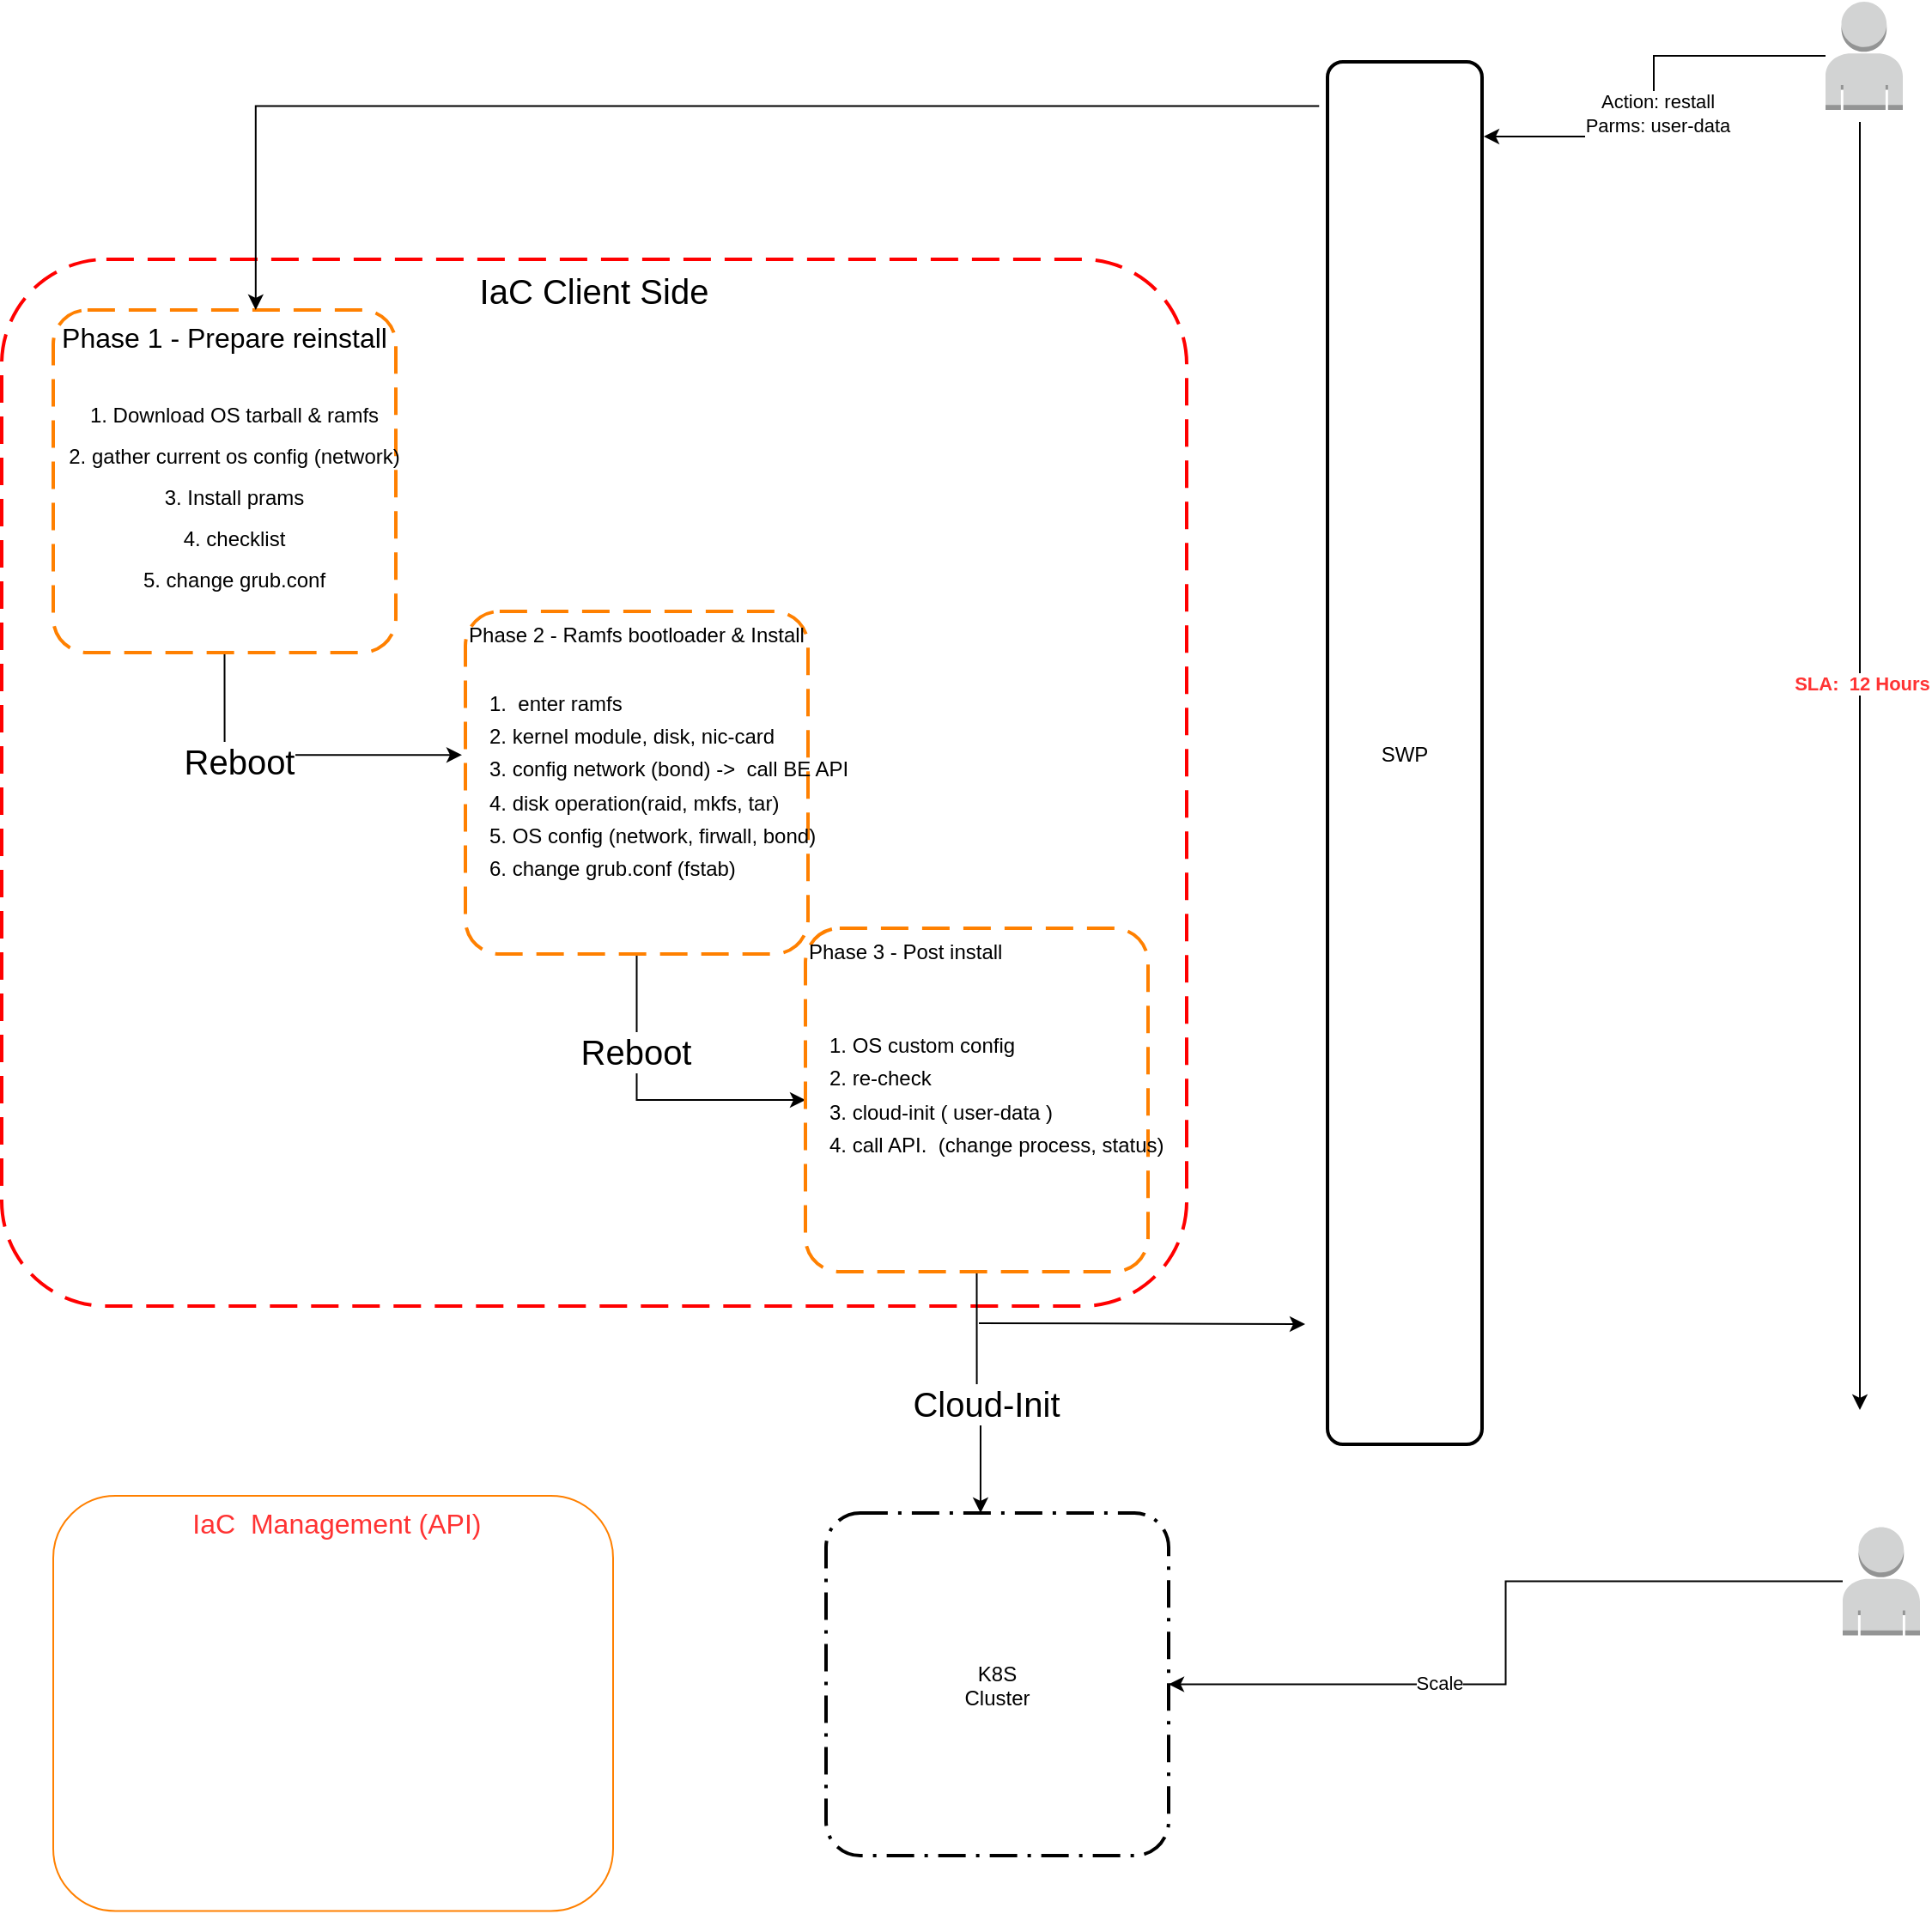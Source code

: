 <mxfile version="15.5.7" type="github">
  <diagram id="bArWBJNuVLb29TRbrBYO" name="Page-1">
    <mxGraphModel dx="1351" dy="717" grid="1" gridSize="10" guides="1" tooltips="1" connect="1" arrows="1" fold="1" page="1" pageScale="1" pageWidth="827" pageHeight="1169" math="0" shadow="0">
      <root>
        <mxCell id="0" />
        <mxCell id="1" parent="0" />
        <mxCell id="XNvCActNa8ESoV5YzHep-17" value="IaC Client Side" style="rounded=1;arcSize=10;dashed=1;strokeColor=#ff0000;fillColor=none;gradientColor=none;dashPattern=8 4;strokeWidth=2;verticalAlign=top;fontSize=20;" vertex="1" parent="1">
          <mxGeometry x="68" y="320" width="690" height="609.5" as="geometry" />
        </mxCell>
        <mxCell id="XNvCActNa8ESoV5YzHep-19" style="edgeStyle=orthogonalEdgeStyle;rounded=0;orthogonalLoop=1;jettySize=auto;html=1;entryX=0;entryY=0.5;entryDx=0;entryDy=0;fontSize=20;" edge="1" parent="1" source="XNvCActNa8ESoV5YzHep-1" target="XNvCActNa8ESoV5YzHep-3">
          <mxGeometry relative="1" as="geometry" />
        </mxCell>
        <mxCell id="XNvCActNa8ESoV5YzHep-21" value="Reboot" style="edgeLabel;html=1;align=center;verticalAlign=middle;resizable=0;points=[];fontSize=20;" vertex="1" connectable="0" parent="XNvCActNa8ESoV5YzHep-19">
          <mxGeometry x="-0.388" y="-1" relative="1" as="geometry">
            <mxPoint as="offset" />
          </mxGeometry>
        </mxCell>
        <mxCell id="XNvCActNa8ESoV5YzHep-1" value="Phase 2 - Ramfs bootloader &amp; Install&#xa;" style="rounded=1;arcSize=10;dashed=1;strokeColor=#FF8000;fillColor=none;gradientColor=none;dashPattern=8 4;strokeWidth=2;verticalAlign=top;" vertex="1" parent="1">
          <mxGeometry x="338" y="525" width="199.5" height="199.5" as="geometry" />
        </mxCell>
        <mxCell id="XNvCActNa8ESoV5YzHep-18" style="edgeStyle=orthogonalEdgeStyle;rounded=0;orthogonalLoop=1;jettySize=auto;html=1;entryX=-0.01;entryY=0.419;entryDx=0;entryDy=0;entryPerimeter=0;fontSize=20;exitX=0.5;exitY=1;exitDx=0;exitDy=0;" edge="1" parent="1" source="XNvCActNa8ESoV5YzHep-2" target="XNvCActNa8ESoV5YzHep-1">
          <mxGeometry relative="1" as="geometry" />
        </mxCell>
        <mxCell id="XNvCActNa8ESoV5YzHep-20" value="Reboot" style="edgeLabel;html=1;align=center;verticalAlign=middle;resizable=0;points=[];fontSize=20;" vertex="1" connectable="0" parent="XNvCActNa8ESoV5YzHep-18">
          <mxGeometry x="-0.315" y="-3" relative="1" as="geometry">
            <mxPoint as="offset" />
          </mxGeometry>
        </mxCell>
        <mxCell id="XNvCActNa8ESoV5YzHep-2" value="Phase 1 - Prepare reinstall&#xa;" style="rounded=1;arcSize=10;dashed=1;strokeColor=#FF8000;fillColor=none;gradientColor=none;dashPattern=8 4;strokeWidth=2;verticalAlign=top;fontSize=16;" vertex="1" parent="1">
          <mxGeometry x="98" y="349.5" width="199.5" height="199.5" as="geometry" />
        </mxCell>
        <mxCell id="XNvCActNa8ESoV5YzHep-22" style="edgeStyle=orthogonalEdgeStyle;rounded=0;orthogonalLoop=1;jettySize=auto;html=1;fontSize=20;exitX=0.5;exitY=1;exitDx=0;exitDy=0;entryX=0.451;entryY=0;entryDx=0;entryDy=0;entryPerimeter=0;" edge="1" parent="1" source="XNvCActNa8ESoV5YzHep-3" target="XNvCActNa8ESoV5YzHep-4">
          <mxGeometry relative="1" as="geometry">
            <mxPoint x="810" y="920" as="targetPoint" />
          </mxGeometry>
        </mxCell>
        <mxCell id="XNvCActNa8ESoV5YzHep-23" value="Cloud-Init" style="edgeLabel;html=1;align=center;verticalAlign=middle;resizable=0;points=[];fontSize=20;" vertex="1" connectable="0" parent="XNvCActNa8ESoV5YzHep-22">
          <mxGeometry x="0.092" y="3" relative="1" as="geometry">
            <mxPoint as="offset" />
          </mxGeometry>
        </mxCell>
        <mxCell id="XNvCActNa8ESoV5YzHep-3" value="Phase 3 - Post install&#xa;" style="rounded=1;arcSize=10;dashed=1;strokeColor=#FF8000;fillColor=none;gradientColor=none;dashPattern=8 4;strokeWidth=2;align=left;verticalAlign=top;" vertex="1" parent="1">
          <mxGeometry x="536" y="709.5" width="199.5" height="200" as="geometry" />
        </mxCell>
        <mxCell id="XNvCActNa8ESoV5YzHep-4" value="K8S&#xa;Cluster" style="rounded=1;arcSize=10;dashed=1;fillColor=none;gradientColor=none;dashPattern=8 3 1 3;strokeWidth=2;" vertex="1" parent="1">
          <mxGeometry x="548" y="1050" width="199.5" height="199.5" as="geometry" />
        </mxCell>
        <mxCell id="XNvCActNa8ESoV5YzHep-6" style="edgeStyle=orthogonalEdgeStyle;rounded=0;orthogonalLoop=1;jettySize=auto;html=1;entryX=1.011;entryY=0.054;entryDx=0;entryDy=0;entryPerimeter=0;" edge="1" parent="1" source="XNvCActNa8ESoV5YzHep-5" target="XNvCActNa8ESoV5YzHep-8">
          <mxGeometry relative="1" as="geometry">
            <mxPoint x="820" y="202" as="targetPoint" />
          </mxGeometry>
        </mxCell>
        <mxCell id="XNvCActNa8ESoV5YzHep-7" value="Action: restall&lt;br&gt;Parms: user-data" style="edgeLabel;html=1;align=center;verticalAlign=middle;resizable=0;points=[];" vertex="1" connectable="0" parent="XNvCActNa8ESoV5YzHep-6">
          <mxGeometry x="0.082" y="2" relative="1" as="geometry">
            <mxPoint as="offset" />
          </mxGeometry>
        </mxCell>
        <mxCell id="XNvCActNa8ESoV5YzHep-5" value="" style="outlineConnect=0;dashed=0;verticalLabelPosition=bottom;verticalAlign=top;align=center;html=1;shape=mxgraph.aws3.user;fillColor=#D2D3D3;gradientColor=none;" vertex="1" parent="1">
          <mxGeometry x="1130" y="170" width="45" height="63" as="geometry" />
        </mxCell>
        <mxCell id="XNvCActNa8ESoV5YzHep-10" style="edgeStyle=orthogonalEdgeStyle;rounded=0;orthogonalLoop=1;jettySize=auto;html=1;entryX=0.591;entryY=0;entryDx=0;entryDy=0;entryPerimeter=0;exitX=-0.054;exitY=0.032;exitDx=0;exitDy=0;exitPerimeter=0;" edge="1" parent="1" source="XNvCActNa8ESoV5YzHep-8" target="XNvCActNa8ESoV5YzHep-2">
          <mxGeometry relative="1" as="geometry">
            <Array as="points">
              <mxPoint x="216" y="231" />
            </Array>
          </mxGeometry>
        </mxCell>
        <mxCell id="XNvCActNa8ESoV5YzHep-8" value="SWP" style="rounded=1;arcSize=10;dashed=0;fillColor=none;gradientColor=none;strokeWidth=2;" vertex="1" parent="1">
          <mxGeometry x="840" y="205" width="90" height="805" as="geometry" />
        </mxCell>
        <mxCell id="XNvCActNa8ESoV5YzHep-12" value="" style="edgeStyle=orthogonalEdgeStyle;rounded=0;orthogonalLoop=1;jettySize=auto;html=1;" edge="1" parent="1" source="XNvCActNa8ESoV5YzHep-11" target="XNvCActNa8ESoV5YzHep-4">
          <mxGeometry relative="1" as="geometry" />
        </mxCell>
        <mxCell id="XNvCActNa8ESoV5YzHep-13" value="Scale" style="edgeLabel;html=1;align=center;verticalAlign=middle;resizable=0;points=[];" vertex="1" connectable="0" parent="XNvCActNa8ESoV5YzHep-12">
          <mxGeometry x="0.304" y="-1" relative="1" as="geometry">
            <mxPoint as="offset" />
          </mxGeometry>
        </mxCell>
        <mxCell id="XNvCActNa8ESoV5YzHep-11" value="" style="outlineConnect=0;dashed=0;verticalLabelPosition=bottom;verticalAlign=top;align=center;html=1;shape=mxgraph.aws3.user;fillColor=#D2D3D3;gradientColor=none;" vertex="1" parent="1">
          <mxGeometry x="1140" y="1058.25" width="45" height="63" as="geometry" />
        </mxCell>
        <mxCell id="XNvCActNa8ESoV5YzHep-14" value="" style="endArrow=classic;html=1;rounded=0;" edge="1" parent="1">
          <mxGeometry width="50" height="50" relative="1" as="geometry">
            <mxPoint x="1150" y="240" as="sourcePoint" />
            <mxPoint x="1150" y="990" as="targetPoint" />
          </mxGeometry>
        </mxCell>
        <mxCell id="XNvCActNa8ESoV5YzHep-16" value="&lt;font color=&quot;#ff3333&quot;&gt;&lt;b&gt;SLA:&amp;nbsp; 12 Hours&lt;/b&gt;&lt;/font&gt;" style="edgeLabel;html=1;align=center;verticalAlign=middle;resizable=0;points=[];" vertex="1" connectable="0" parent="XNvCActNa8ESoV5YzHep-14">
          <mxGeometry x="-0.128" y="1" relative="1" as="geometry">
            <mxPoint as="offset" />
          </mxGeometry>
        </mxCell>
        <mxCell id="XNvCActNa8ESoV5YzHep-26" value="" style="endArrow=classic;html=1;rounded=0;fontSize=20;" edge="1" parent="1">
          <mxGeometry width="50" height="50" relative="1" as="geometry">
            <mxPoint x="637" y="939.5" as="sourcePoint" />
            <mxPoint x="827" y="940" as="targetPoint" />
          </mxGeometry>
        </mxCell>
        <mxCell id="XNvCActNa8ESoV5YzHep-29" value="&lt;span style=&quot;color: rgb(0 , 0 , 0) ; font-size: 12px&quot;&gt;1. Download OS tarball &amp;amp; ramfs&lt;/span&gt;&lt;br style=&quot;padding: 0px ; margin: 0px ; color: rgb(0 , 0 , 0) ; font-size: 12px&quot;&gt;&lt;span style=&quot;color: rgb(0 , 0 , 0) ; font-size: 12px&quot;&gt;2. gather current os config (network)&lt;/span&gt;&lt;br style=&quot;padding: 0px ; margin: 0px ; color: rgb(0 , 0 , 0) ; font-size: 12px&quot;&gt;&lt;span style=&quot;color: rgb(0 , 0 , 0) ; font-size: 12px&quot;&gt;3. Install prams&lt;/span&gt;&lt;br style=&quot;padding: 0px ; margin: 0px ; color: rgb(0 , 0 , 0) ; font-size: 12px&quot;&gt;&lt;span style=&quot;color: rgb(0 , 0 , 0) ; font-size: 12px&quot;&gt;4. checklist&lt;/span&gt;&lt;br style=&quot;padding: 0px ; margin: 0px ; color: rgb(0 , 0 , 0) ; font-size: 12px&quot;&gt;&lt;span style=&quot;color: rgb(0 , 0 , 0) ; font-size: 12px&quot;&gt;5. change grub.conf&lt;/span&gt;" style="text;html=1;align=center;verticalAlign=middle;resizable=0;points=[];autosize=1;strokeColor=none;fillColor=none;fontSize=20;fontColor=#FF3333;" vertex="1" parent="1">
          <mxGeometry x="98" y="385" width="210" height="140" as="geometry" />
        </mxCell>
        <mxCell id="XNvCActNa8ESoV5YzHep-30" value="&lt;span style=&quot;color: rgb(0 , 0 , 0) ; font-size: 12px&quot;&gt;1.&amp;nbsp; enter ramfs&lt;/span&gt;&lt;br style=&quot;padding: 0px ; margin: 0px ; color: rgb(0 , 0 , 0) ; font-size: 12px&quot;&gt;&lt;span style=&quot;color: rgb(0 , 0 , 0) ; font-size: 12px&quot;&gt;2. kernel module, disk, nic-card&lt;/span&gt;&lt;br style=&quot;padding: 0px ; margin: 0px ; color: rgb(0 , 0 , 0) ; font-size: 12px&quot;&gt;&lt;span style=&quot;color: rgb(0 , 0 , 0) ; font-size: 12px&quot;&gt;3. config network (bond) -&amp;gt;&amp;nbsp; call BE API&lt;/span&gt;&lt;br style=&quot;padding: 0px ; margin: 0px ; color: rgb(0 , 0 , 0) ; font-size: 12px&quot;&gt;&lt;span style=&quot;color: rgb(0 , 0 , 0) ; font-size: 12px&quot;&gt;4. disk operation(raid, mkfs, tar)&lt;/span&gt;&lt;br style=&quot;padding: 0px ; margin: 0px ; color: rgb(0 , 0 , 0) ; font-size: 12px&quot;&gt;&lt;span style=&quot;color: rgb(0 , 0 , 0) ; font-size: 12px&quot;&gt;5. OS config (network, firwall, bond)&lt;/span&gt;&lt;br style=&quot;padding: 0px ; margin: 0px ; color: rgb(0 , 0 , 0) ; font-size: 12px&quot;&gt;&lt;span style=&quot;color: rgb(0 , 0 , 0) ; font-size: 12px&quot;&gt;6. change grub.conf (fstab)&lt;/span&gt;" style="text;html=1;align=left;verticalAlign=middle;resizable=0;points=[];autosize=1;strokeColor=none;fillColor=none;fontSize=16;fontColor=#FF3333;" vertex="1" parent="1">
          <mxGeometry x="350" y="559.75" width="220" height="130" as="geometry" />
        </mxCell>
        <mxCell id="XNvCActNa8ESoV5YzHep-31" value="&lt;span style=&quot;color: rgb(0 , 0 , 0) ; font-size: 12px&quot;&gt;1. OS custom config&lt;/span&gt;&lt;br style=&quot;padding: 0px ; margin: 0px ; color: rgb(0 , 0 , 0) ; font-size: 12px&quot;&gt;&lt;span style=&quot;color: rgb(0 , 0 , 0) ; font-size: 12px&quot;&gt;2. re-check&lt;/span&gt;&lt;br style=&quot;padding: 0px ; margin: 0px ; color: rgb(0 , 0 , 0) ; font-size: 12px&quot;&gt;&lt;span style=&quot;color: rgb(0 , 0 , 0) ; font-size: 12px&quot;&gt;3. cloud-init ( user-data )&lt;/span&gt;&lt;br style=&quot;padding: 0px ; margin: 0px ; color: rgb(0 , 0 , 0) ; font-size: 12px&quot;&gt;&lt;span style=&quot;color: rgb(0 , 0 , 0) ; font-size: 12px&quot;&gt;4. call API.&amp;nbsp; (change process, status)&lt;/span&gt;" style="text;html=1;align=left;verticalAlign=middle;resizable=0;points=[];autosize=1;strokeColor=none;fillColor=none;fontSize=16;fontColor=#FF3333;" vertex="1" parent="1">
          <mxGeometry x="548" y="760" width="210" height="90" as="geometry" />
        </mxCell>
        <mxCell id="XNvCActNa8ESoV5YzHep-32" value="&amp;nbsp;IaC&amp;nbsp; Management (API)" style="rounded=1;whiteSpace=wrap;html=1;fontSize=16;fontColor=#FF3333;strokeColor=#FF8000;fillColor=#FFFFFF;align=center;verticalAlign=top;" vertex="1" parent="1">
          <mxGeometry x="98" y="1040" width="326" height="241.75" as="geometry" />
        </mxCell>
      </root>
    </mxGraphModel>
  </diagram>
</mxfile>

